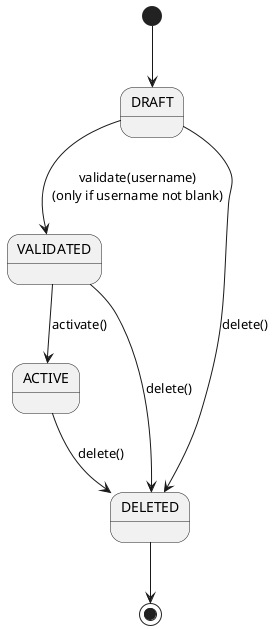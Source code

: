 @startuml

[*] --> DRAFT
DRAFT --> VALIDATED : validate(username)\n(only if username not blank)

VALIDATED --> ACTIVE : activate()
DRAFT --> DELETED : delete()
VALIDATED --> DELETED : delete()
ACTIVE --> DELETED : delete()

DELETED --> [*]

@enduml